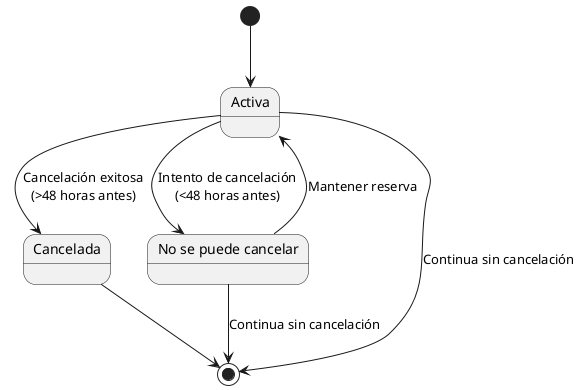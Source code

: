 @startuml
state Activa {
}
state Cancelada {
}
state "No se puede cancelar" as NoPuedeCancelar {
}

[*] --> Activa
Activa --> Cancelada : Cancelación exitosa\n(>48 horas antes)
Activa --> NoPuedeCancelar : Intento de cancelación\n(<48 horas antes)
NoPuedeCancelar --> Activa : Mantener reserva
Cancelada --> [*]
Activa --> [*] : Continua sin cancelación
NoPuedeCancelar --> [*] : Continua sin cancelación
@enduml
